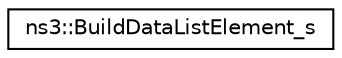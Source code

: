 digraph "Graphical Class Hierarchy"
{
 // LATEX_PDF_SIZE
  edge [fontname="Helvetica",fontsize="10",labelfontname="Helvetica",labelfontsize="10"];
  node [fontname="Helvetica",fontsize="10",shape=record];
  rankdir="LR";
  Node0 [label="ns3::BuildDataListElement_s",height=0.2,width=0.4,color="black", fillcolor="white", style="filled",URL="$structns3_1_1_build_data_list_element__s.html",tooltip="See section 4.3.8 builDataListElement."];
}
